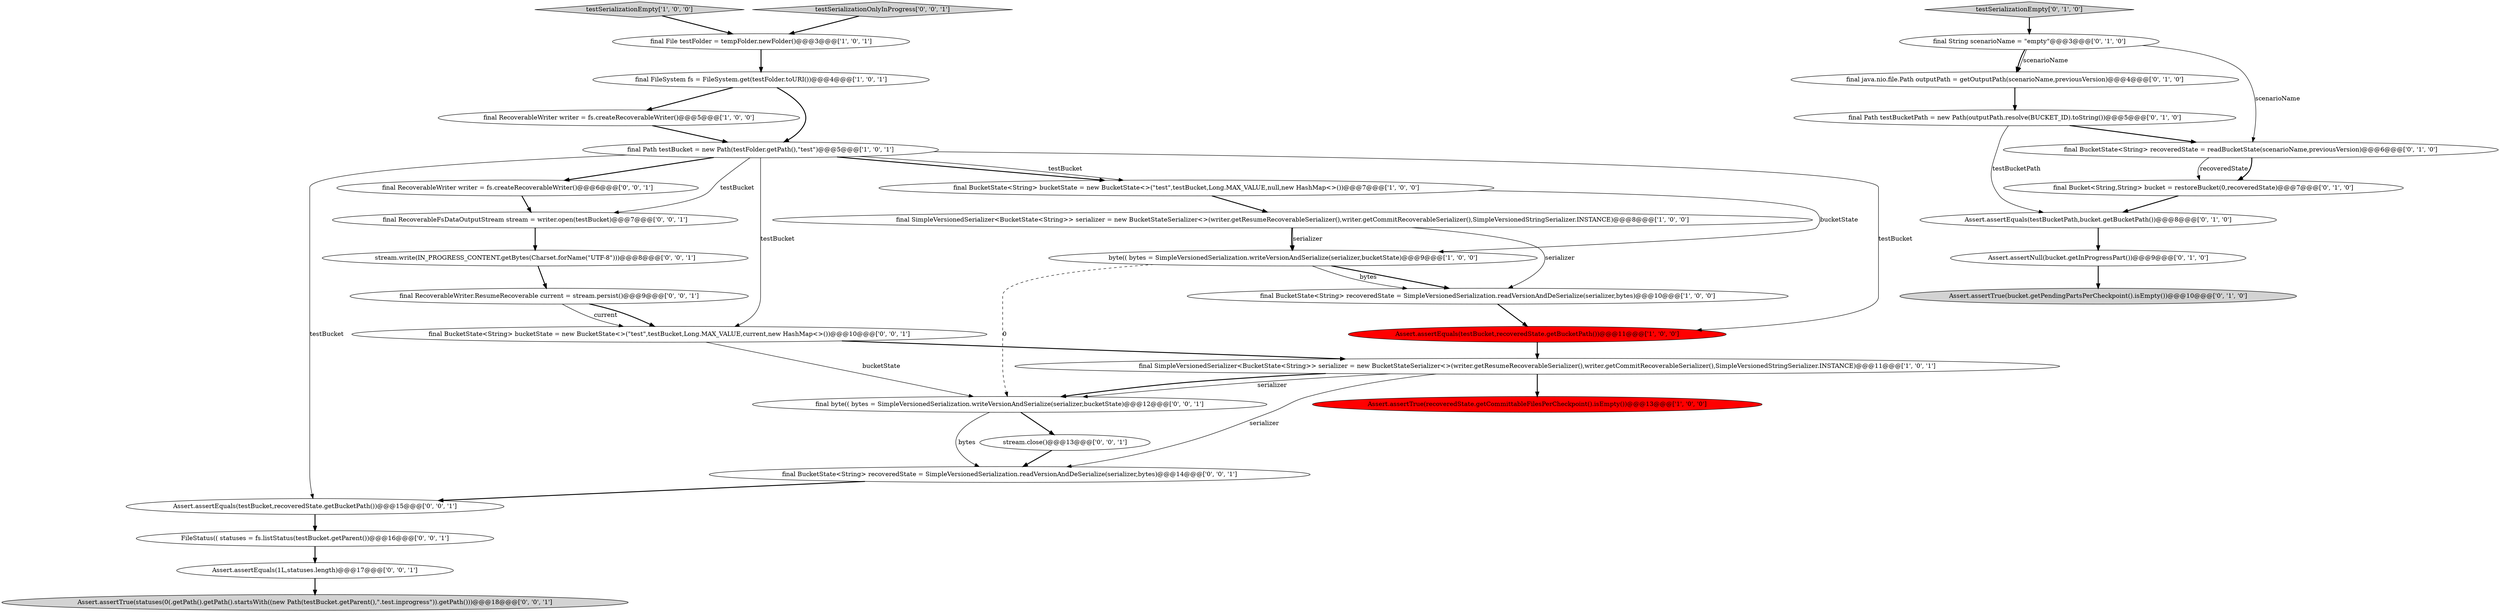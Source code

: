 digraph {
0 [style = filled, label = "final RecoverableWriter writer = fs.createRecoverableWriter()@@@5@@@['1', '0', '0']", fillcolor = white, shape = ellipse image = "AAA0AAABBB1BBB"];
15 [style = filled, label = "Assert.assertTrue(bucket.getPendingPartsPerCheckpoint().isEmpty())@@@10@@@['0', '1', '0']", fillcolor = lightgray, shape = ellipse image = "AAA0AAABBB2BBB"];
19 [style = filled, label = "final String scenarioName = \"empty\"@@@3@@@['0', '1', '0']", fillcolor = white, shape = ellipse image = "AAA0AAABBB2BBB"];
14 [style = filled, label = "Assert.assertNull(bucket.getInProgressPart())@@@9@@@['0', '1', '0']", fillcolor = white, shape = ellipse image = "AAA0AAABBB2BBB"];
8 [style = filled, label = "testSerializationEmpty['1', '0', '0']", fillcolor = lightgray, shape = diamond image = "AAA0AAABBB1BBB"];
18 [style = filled, label = "Assert.assertEquals(testBucketPath,bucket.getBucketPath())@@@8@@@['0', '1', '0']", fillcolor = white, shape = ellipse image = "AAA0AAABBB2BBB"];
32 [style = filled, label = "testSerializationOnlyInProgress['0', '0', '1']", fillcolor = lightgray, shape = diamond image = "AAA0AAABBB3BBB"];
28 [style = filled, label = "final RecoverableWriter writer = fs.createRecoverableWriter()@@@6@@@['0', '0', '1']", fillcolor = white, shape = ellipse image = "AAA0AAABBB3BBB"];
27 [style = filled, label = "FileStatus(( statuses = fs.listStatus(testBucket.getParent())@@@16@@@['0', '0', '1']", fillcolor = white, shape = ellipse image = "AAA0AAABBB3BBB"];
11 [style = filled, label = "Assert.assertTrue(recoveredState.getCommittableFilesPerCheckpoint().isEmpty())@@@13@@@['1', '0', '0']", fillcolor = red, shape = ellipse image = "AAA1AAABBB1BBB"];
2 [style = filled, label = "final File testFolder = tempFolder.newFolder()@@@3@@@['1', '0', '1']", fillcolor = white, shape = ellipse image = "AAA0AAABBB1BBB"];
9 [style = filled, label = "final Path testBucket = new Path(testFolder.getPath(),\"test\")@@@5@@@['1', '0', '1']", fillcolor = white, shape = ellipse image = "AAA0AAABBB1BBB"];
33 [style = filled, label = "final BucketState<String> bucketState = new BucketState<>(\"test\",testBucket,Long.MAX_VALUE,current,new HashMap<>())@@@10@@@['0', '0', '1']", fillcolor = white, shape = ellipse image = "AAA0AAABBB3BBB"];
12 [style = filled, label = "testSerializationEmpty['0', '1', '0']", fillcolor = lightgray, shape = diamond image = "AAA0AAABBB2BBB"];
30 [style = filled, label = "Assert.assertEquals(1L,statuses.length)@@@17@@@['0', '0', '1']", fillcolor = white, shape = ellipse image = "AAA0AAABBB3BBB"];
10 [style = filled, label = "final SimpleVersionedSerializer<BucketState<String>> serializer = new BucketStateSerializer<>(writer.getResumeRecoverableSerializer(),writer.getCommitRecoverableSerializer(),SimpleVersionedStringSerializer.INSTANCE)@@@8@@@['1', '0', '0']", fillcolor = white, shape = ellipse image = "AAA0AAABBB1BBB"];
4 [style = filled, label = "byte(( bytes = SimpleVersionedSerialization.writeVersionAndSerialize(serializer,bucketState)@@@9@@@['1', '0', '0']", fillcolor = white, shape = ellipse image = "AAA0AAABBB1BBB"];
25 [style = filled, label = "final RecoverableFsDataOutputStream stream = writer.open(testBucket)@@@7@@@['0', '0', '1']", fillcolor = white, shape = ellipse image = "AAA0AAABBB3BBB"];
3 [style = filled, label = "Assert.assertEquals(testBucket,recoveredState.getBucketPath())@@@11@@@['1', '0', '0']", fillcolor = red, shape = ellipse image = "AAA1AAABBB1BBB"];
17 [style = filled, label = "final java.nio.file.Path outputPath = getOutputPath(scenarioName,previousVersion)@@@4@@@['0', '1', '0']", fillcolor = white, shape = ellipse image = "AAA0AAABBB2BBB"];
29 [style = filled, label = "stream.close()@@@13@@@['0', '0', '1']", fillcolor = white, shape = ellipse image = "AAA0AAABBB3BBB"];
22 [style = filled, label = "final RecoverableWriter.ResumeRecoverable current = stream.persist()@@@9@@@['0', '0', '1']", fillcolor = white, shape = ellipse image = "AAA0AAABBB3BBB"];
26 [style = filled, label = "Assert.assertEquals(testBucket,recoveredState.getBucketPath())@@@15@@@['0', '0', '1']", fillcolor = white, shape = ellipse image = "AAA0AAABBB3BBB"];
24 [style = filled, label = "final BucketState<String> recoveredState = SimpleVersionedSerialization.readVersionAndDeSerialize(serializer,bytes)@@@14@@@['0', '0', '1']", fillcolor = white, shape = ellipse image = "AAA0AAABBB3BBB"];
6 [style = filled, label = "final BucketState<String> recoveredState = SimpleVersionedSerialization.readVersionAndDeSerialize(serializer,bytes)@@@10@@@['1', '0', '0']", fillcolor = white, shape = ellipse image = "AAA0AAABBB1BBB"];
21 [style = filled, label = "stream.write(IN_PROGRESS_CONTENT.getBytes(Charset.forName(\"UTF-8\")))@@@8@@@['0', '0', '1']", fillcolor = white, shape = ellipse image = "AAA0AAABBB3BBB"];
31 [style = filled, label = "final byte(( bytes = SimpleVersionedSerialization.writeVersionAndSerialize(serializer,bucketState)@@@12@@@['0', '0', '1']", fillcolor = white, shape = ellipse image = "AAA0AAABBB3BBB"];
13 [style = filled, label = "final BucketState<String> recoveredState = readBucketState(scenarioName,previousVersion)@@@6@@@['0', '1', '0']", fillcolor = white, shape = ellipse image = "AAA0AAABBB2BBB"];
1 [style = filled, label = "final BucketState<String> bucketState = new BucketState<>(\"test\",testBucket,Long.MAX_VALUE,null,new HashMap<>())@@@7@@@['1', '0', '0']", fillcolor = white, shape = ellipse image = "AAA0AAABBB1BBB"];
5 [style = filled, label = "final FileSystem fs = FileSystem.get(testFolder.toURI())@@@4@@@['1', '0', '1']", fillcolor = white, shape = ellipse image = "AAA0AAABBB1BBB"];
7 [style = filled, label = "final SimpleVersionedSerializer<BucketState<String>> serializer = new BucketStateSerializer<>(writer.getResumeRecoverableSerializer(),writer.getCommitRecoverableSerializer(),SimpleVersionedStringSerializer.INSTANCE)@@@11@@@['1', '0', '1']", fillcolor = white, shape = ellipse image = "AAA0AAABBB1BBB"];
23 [style = filled, label = "Assert.assertTrue(statuses(0(.getPath().getPath().startsWith((new Path(testBucket.getParent(),\".test.inprogress\")).getPath()))@@@18@@@['0', '0', '1']", fillcolor = lightgray, shape = ellipse image = "AAA0AAABBB3BBB"];
20 [style = filled, label = "final Bucket<String,String> bucket = restoreBucket(0,recoveredState)@@@7@@@['0', '1', '0']", fillcolor = white, shape = ellipse image = "AAA0AAABBB2BBB"];
16 [style = filled, label = "final Path testBucketPath = new Path(outputPath.resolve(BUCKET_ID).toString())@@@5@@@['0', '1', '0']", fillcolor = white, shape = ellipse image = "AAA0AAABBB2BBB"];
33->7 [style = bold, label=""];
6->3 [style = bold, label=""];
0->9 [style = bold, label=""];
16->13 [style = bold, label=""];
7->11 [style = bold, label=""];
22->33 [style = bold, label=""];
19->13 [style = solid, label="scenarioName"];
5->9 [style = bold, label=""];
4->6 [style = bold, label=""];
9->33 [style = solid, label="testBucket"];
27->30 [style = bold, label=""];
10->6 [style = solid, label="serializer"];
30->23 [style = bold, label=""];
9->3 [style = solid, label="testBucket"];
33->31 [style = solid, label="bucketState"];
4->31 [style = dashed, label="0"];
31->29 [style = bold, label=""];
19->17 [style = bold, label=""];
7->31 [style = bold, label=""];
7->24 [style = solid, label="serializer"];
32->2 [style = bold, label=""];
9->28 [style = bold, label=""];
20->18 [style = bold, label=""];
1->4 [style = solid, label="bucketState"];
24->26 [style = bold, label=""];
26->27 [style = bold, label=""];
13->20 [style = solid, label="recoveredState"];
22->33 [style = solid, label="current"];
19->17 [style = solid, label="scenarioName"];
7->31 [style = solid, label="serializer"];
31->24 [style = solid, label="bytes"];
16->18 [style = solid, label="testBucketPath"];
5->0 [style = bold, label=""];
3->7 [style = bold, label=""];
8->2 [style = bold, label=""];
21->22 [style = bold, label=""];
9->25 [style = solid, label="testBucket"];
4->6 [style = solid, label="bytes"];
10->4 [style = bold, label=""];
28->25 [style = bold, label=""];
14->15 [style = bold, label=""];
9->1 [style = bold, label=""];
12->19 [style = bold, label=""];
29->24 [style = bold, label=""];
1->10 [style = bold, label=""];
18->14 [style = bold, label=""];
10->4 [style = solid, label="serializer"];
9->26 [style = solid, label="testBucket"];
17->16 [style = bold, label=""];
25->21 [style = bold, label=""];
2->5 [style = bold, label=""];
9->1 [style = solid, label="testBucket"];
13->20 [style = bold, label=""];
}
